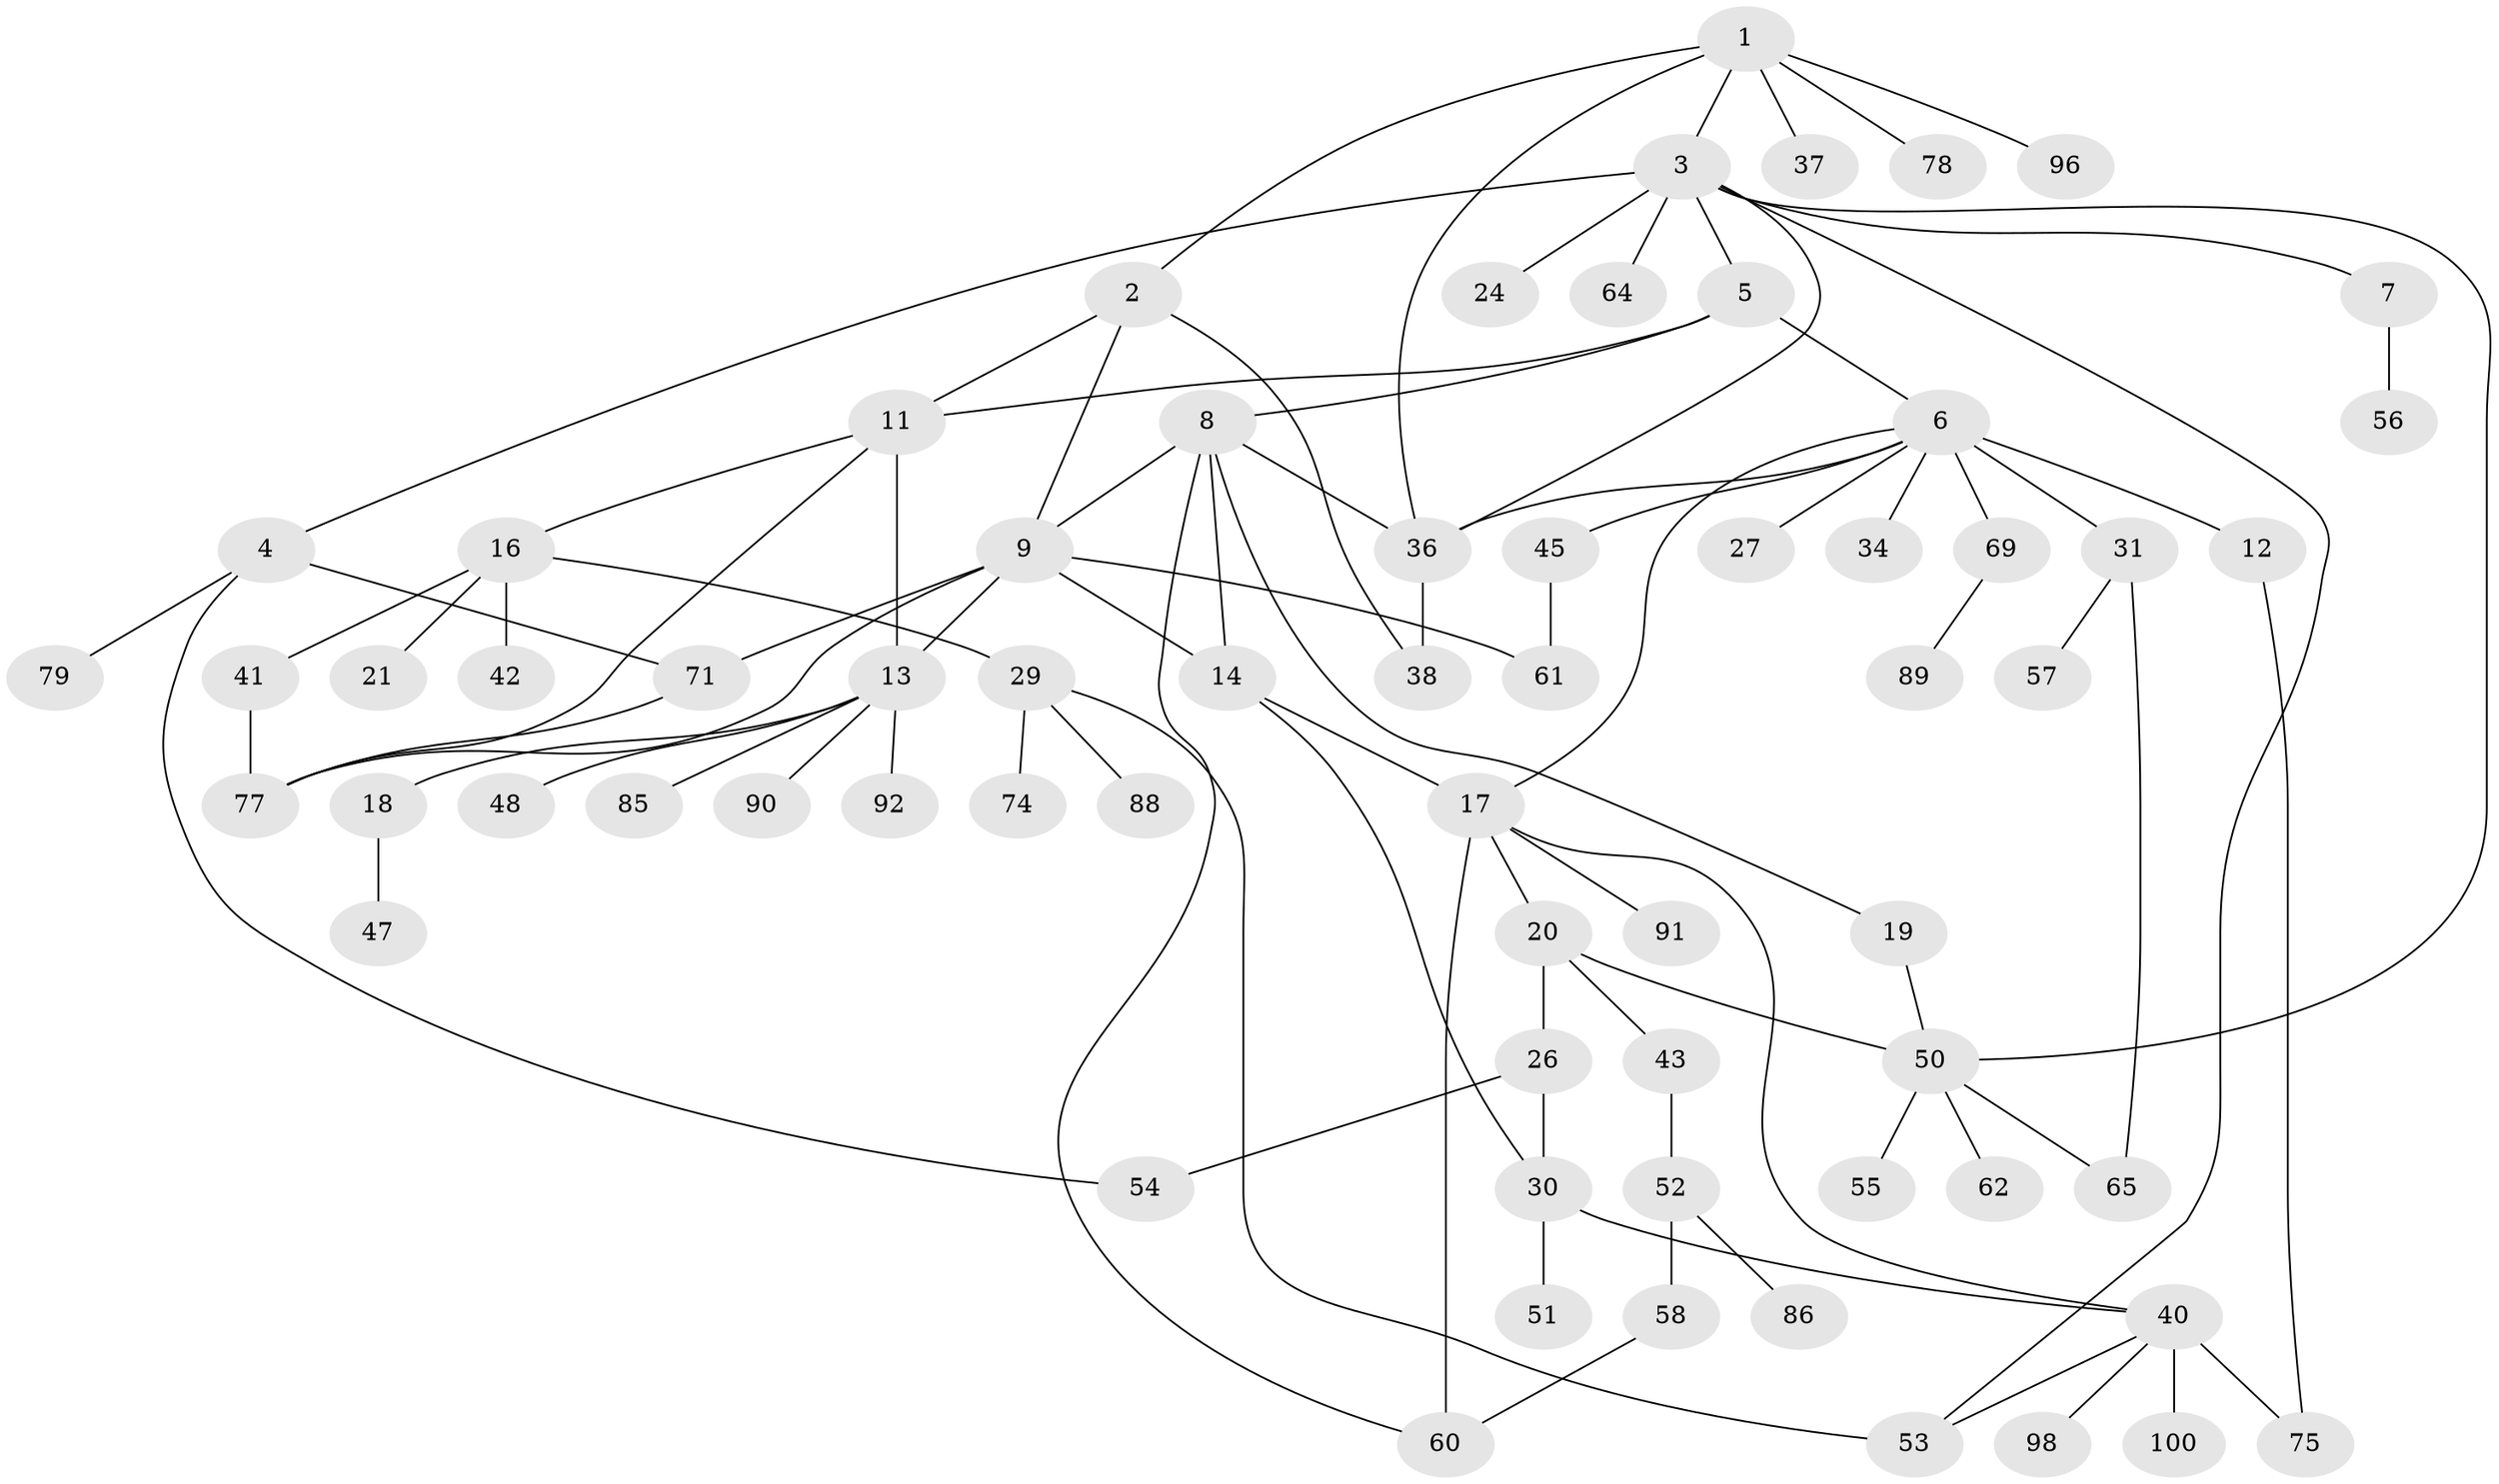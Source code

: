 // original degree distribution, {5: 0.02, 4: 0.15, 7: 0.03, 9: 0.01, 2: 0.28, 6: 0.01, 3: 0.19, 1: 0.31}
// Generated by graph-tools (version 1.1) at 2025/11/02/21/25 10:11:06]
// undirected, 67 vertices, 91 edges
graph export_dot {
graph [start="1"]
  node [color=gray90,style=filled];
  1 [super="+28"];
  2;
  3 [super="+10"];
  4 [super="+46"];
  5;
  6 [super="+15"];
  7;
  8 [super="+23"];
  9 [super="+83"];
  11 [super="+82"];
  12 [super="+59"];
  13 [super="+22"];
  14 [super="+25"];
  16 [super="+33"];
  17 [super="+76"];
  18 [super="+97"];
  19;
  20 [super="+81"];
  21 [super="+44"];
  24;
  26 [super="+39"];
  27 [super="+49"];
  29 [super="+87"];
  30 [super="+32"];
  31 [super="+35"];
  34 [super="+80"];
  36 [super="+66"];
  37;
  38 [super="+94"];
  40 [super="+70"];
  41 [super="+67"];
  42;
  43;
  45 [super="+95"];
  47;
  48;
  50 [super="+72"];
  51;
  52 [super="+68"];
  53;
  54 [super="+63"];
  55;
  56;
  57 [super="+93"];
  58;
  60;
  61 [super="+84"];
  62;
  64;
  65;
  69 [super="+73"];
  71;
  74;
  75;
  77 [super="+99"];
  78;
  79;
  85;
  86;
  88;
  89;
  90;
  91;
  92;
  96;
  98;
  100;
  1 -- 2;
  1 -- 3;
  1 -- 37;
  1 -- 96;
  1 -- 78;
  1 -- 36;
  2 -- 9;
  2 -- 11;
  2 -- 38;
  3 -- 4;
  3 -- 5;
  3 -- 7;
  3 -- 24;
  3 -- 50;
  3 -- 64;
  3 -- 36;
  3 -- 53;
  4 -- 79;
  4 -- 54;
  4 -- 71;
  5 -- 6;
  5 -- 8;
  5 -- 11;
  6 -- 12 [weight=2];
  6 -- 17;
  6 -- 31;
  6 -- 45;
  6 -- 69;
  6 -- 34;
  6 -- 27;
  6 -- 36;
  7 -- 56;
  8 -- 14;
  8 -- 19;
  8 -- 9;
  8 -- 36;
  8 -- 60;
  9 -- 14;
  9 -- 13;
  9 -- 71;
  9 -- 77;
  9 -- 61;
  11 -- 13;
  11 -- 16;
  11 -- 77;
  12 -- 75;
  13 -- 18;
  13 -- 48;
  13 -- 85;
  13 -- 90;
  13 -- 92;
  14 -- 30;
  14 -- 17;
  16 -- 21;
  16 -- 29;
  16 -- 42;
  16 -- 41;
  17 -- 20;
  17 -- 60;
  17 -- 91;
  17 -- 40;
  18 -- 47;
  19 -- 50;
  20 -- 26;
  20 -- 43;
  20 -- 50;
  26 -- 30;
  26 -- 54;
  29 -- 74;
  29 -- 88;
  29 -- 53;
  30 -- 40;
  30 -- 51;
  31 -- 57;
  31 -- 65;
  36 -- 38;
  40 -- 53;
  40 -- 98;
  40 -- 75;
  40 -- 100;
  41 -- 77;
  43 -- 52;
  45 -- 61;
  50 -- 55;
  50 -- 62;
  50 -- 65;
  52 -- 58;
  52 -- 86;
  58 -- 60;
  69 -- 89;
  71 -- 77;
}
